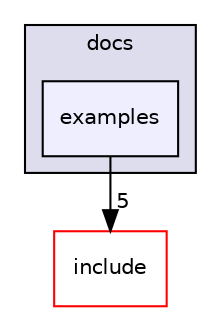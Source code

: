 digraph "C:/Users/Canfresco/Desktop/UNI/EXPERIMENTAL ROBOTICS LABORATORY/Assignment 1/ExperimentalRoboticsLab-Assignment-1/robocluedo/docs/examples" {
  compound=true
  node [ fontsize="10", fontname="Helvetica"];
  edge [ labelfontsize="10", labelfontname="Helvetica"];
  subgraph clusterdir_de323672ed973e86de5e52a85df0cc0b {
    graph [ bgcolor="#ddddee", pencolor="black", label="docs" fontname="Helvetica", fontsize="10", URL="dir_de323672ed973e86de5e52a85df0cc0b.html"]
  dir_c1ce3cba60af0466b6677e615d7174e7 [shape=box, label="examples", style="filled", fillcolor="#eeeeff", pencolor="black", URL="dir_c1ce3cba60af0466b6677e615d7174e7.html"];
  }
  dir_ec261d9df9f363fa2ac4f7b3d53e2eff [shape=box label="include" fillcolor="white" style="filled" color="red" URL="dir_ec261d9df9f363fa2ac4f7b3d53e2eff.html"];
  dir_c1ce3cba60af0466b6677e615d7174e7->dir_ec261d9df9f363fa2ac4f7b3d53e2eff [headlabel="5", labeldistance=1.5 headhref="dir_000004_000005.html"];
}

